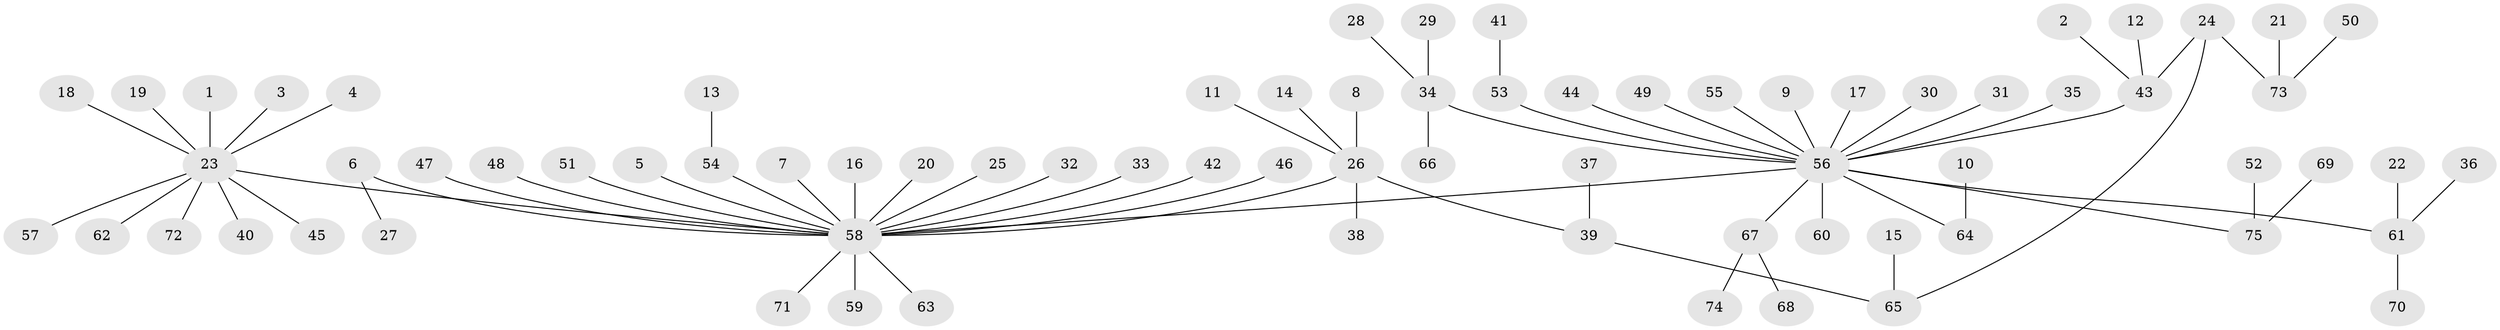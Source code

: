 // original degree distribution, {1: 0.6510067114093959, 16: 0.006711409395973154, 20: 0.006711409395973154, 6: 0.013422818791946308, 2: 0.174496644295302, 3: 0.053691275167785234, 4: 0.053691275167785234, 11: 0.006711409395973154, 9: 0.006711409395973154, 7: 0.006711409395973154, 8: 0.006711409395973154, 5: 0.013422818791946308}
// Generated by graph-tools (version 1.1) at 2025/49/03/09/25 03:49:49]
// undirected, 75 vertices, 75 edges
graph export_dot {
graph [start="1"]
  node [color=gray90,style=filled];
  1;
  2;
  3;
  4;
  5;
  6;
  7;
  8;
  9;
  10;
  11;
  12;
  13;
  14;
  15;
  16;
  17;
  18;
  19;
  20;
  21;
  22;
  23;
  24;
  25;
  26;
  27;
  28;
  29;
  30;
  31;
  32;
  33;
  34;
  35;
  36;
  37;
  38;
  39;
  40;
  41;
  42;
  43;
  44;
  45;
  46;
  47;
  48;
  49;
  50;
  51;
  52;
  53;
  54;
  55;
  56;
  57;
  58;
  59;
  60;
  61;
  62;
  63;
  64;
  65;
  66;
  67;
  68;
  69;
  70;
  71;
  72;
  73;
  74;
  75;
  1 -- 23 [weight=1.0];
  2 -- 43 [weight=1.0];
  3 -- 23 [weight=1.0];
  4 -- 23 [weight=1.0];
  5 -- 58 [weight=1.0];
  6 -- 27 [weight=1.0];
  6 -- 58 [weight=1.0];
  7 -- 58 [weight=1.0];
  8 -- 26 [weight=1.0];
  9 -- 56 [weight=1.0];
  10 -- 64 [weight=1.0];
  11 -- 26 [weight=1.0];
  12 -- 43 [weight=1.0];
  13 -- 54 [weight=1.0];
  14 -- 26 [weight=1.0];
  15 -- 65 [weight=1.0];
  16 -- 58 [weight=1.0];
  17 -- 56 [weight=1.0];
  18 -- 23 [weight=1.0];
  19 -- 23 [weight=1.0];
  20 -- 58 [weight=1.0];
  21 -- 73 [weight=1.0];
  22 -- 61 [weight=1.0];
  23 -- 40 [weight=1.0];
  23 -- 45 [weight=1.0];
  23 -- 57 [weight=1.0];
  23 -- 58 [weight=1.0];
  23 -- 62 [weight=1.0];
  23 -- 72 [weight=1.0];
  24 -- 43 [weight=1.0];
  24 -- 65 [weight=1.0];
  24 -- 73 [weight=1.0];
  25 -- 58 [weight=1.0];
  26 -- 38 [weight=1.0];
  26 -- 39 [weight=1.0];
  26 -- 58 [weight=1.0];
  28 -- 34 [weight=1.0];
  29 -- 34 [weight=1.0];
  30 -- 56 [weight=1.0];
  31 -- 56 [weight=1.0];
  32 -- 58 [weight=1.0];
  33 -- 58 [weight=1.0];
  34 -- 56 [weight=1.0];
  34 -- 66 [weight=1.0];
  35 -- 56 [weight=1.0];
  36 -- 61 [weight=1.0];
  37 -- 39 [weight=1.0];
  39 -- 65 [weight=1.0];
  41 -- 53 [weight=1.0];
  42 -- 58 [weight=1.0];
  43 -- 56 [weight=1.0];
  44 -- 56 [weight=1.0];
  46 -- 58 [weight=1.0];
  47 -- 58 [weight=1.0];
  48 -- 58 [weight=1.0];
  49 -- 56 [weight=1.0];
  50 -- 73 [weight=1.0];
  51 -- 58 [weight=1.0];
  52 -- 75 [weight=1.0];
  53 -- 56 [weight=1.0];
  54 -- 58 [weight=1.0];
  55 -- 56 [weight=1.0];
  56 -- 58 [weight=1.0];
  56 -- 60 [weight=1.0];
  56 -- 61 [weight=1.0];
  56 -- 64 [weight=1.0];
  56 -- 67 [weight=1.0];
  56 -- 75 [weight=1.0];
  58 -- 59 [weight=1.0];
  58 -- 63 [weight=1.0];
  58 -- 71 [weight=1.0];
  61 -- 70 [weight=1.0];
  67 -- 68 [weight=1.0];
  67 -- 74 [weight=1.0];
  69 -- 75 [weight=1.0];
}

